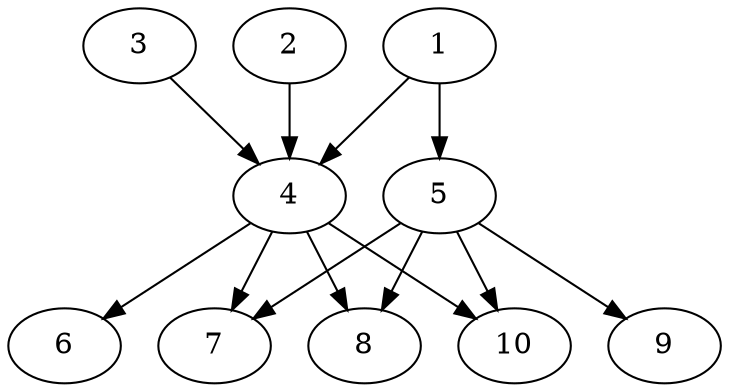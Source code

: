// DAG automatically generated by daggen at Thu Oct  3 13:58:05 2019
// ./daggen --dot -n 10 --ccr 0.5 --fat 0.7 --regular 0.5 --density 0.9 --mindata 5242880 --maxdata 52428800 
digraph G {
  1 [size="102645760", alpha="0.16", expect_size="51322880"] 
  1 -> 4 [size ="51322880"]
  1 -> 5 [size ="51322880"]
  2 [size="83783680", alpha="0.10", expect_size="41891840"] 
  2 -> 4 [size ="41891840"]
  3 [size="37890048", alpha="0.13", expect_size="18945024"] 
  3 -> 4 [size ="18945024"]
  4 [size="65990656", alpha="0.04", expect_size="32995328"] 
  4 -> 6 [size ="32995328"]
  4 -> 7 [size ="32995328"]
  4 -> 8 [size ="32995328"]
  4 -> 10 [size ="32995328"]
  5 [size="69605376", alpha="0.19", expect_size="34802688"] 
  5 -> 7 [size ="34802688"]
  5 -> 8 [size ="34802688"]
  5 -> 9 [size ="34802688"]
  5 -> 10 [size ="34802688"]
  6 [size="45705216", alpha="0.04", expect_size="22852608"] 
  7 [size="16953344", alpha="0.14", expect_size="8476672"] 
  8 [size="21248000", alpha="0.20", expect_size="10624000"] 
  9 [size="28846080", alpha="0.03", expect_size="14423040"] 
  10 [size="20914176", alpha="0.04", expect_size="10457088"] 
}
